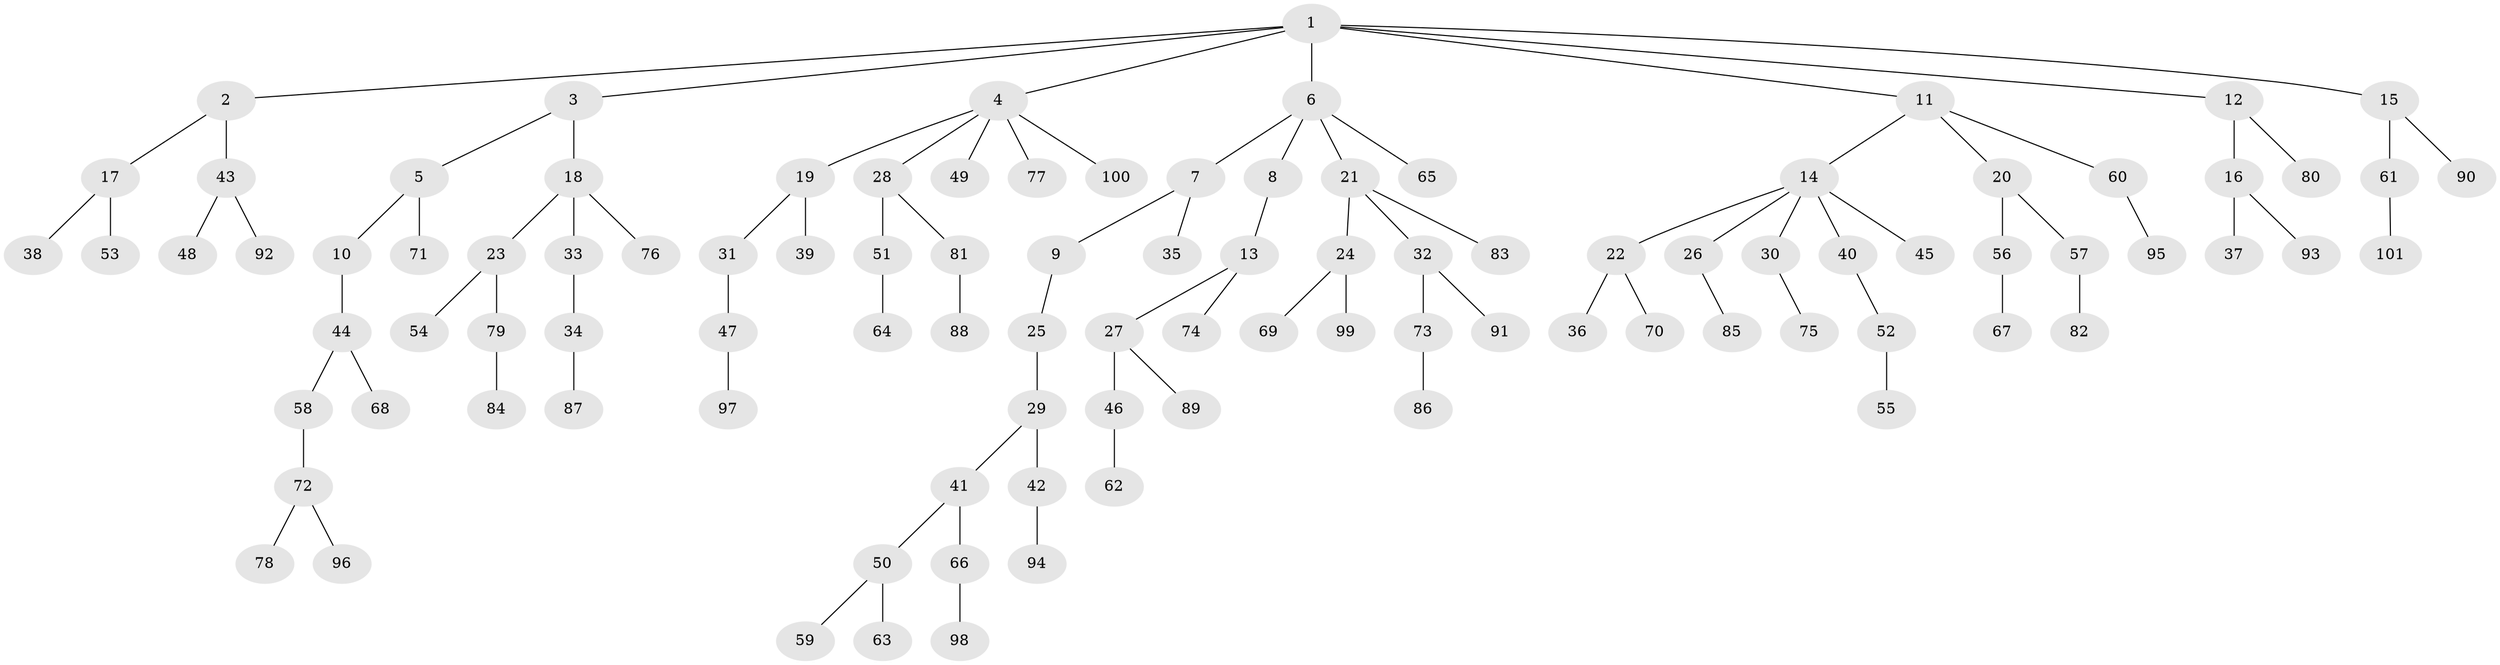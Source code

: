 // coarse degree distribution, {8: 0.014492753623188406, 4: 0.043478260869565216, 5: 0.028985507246376812, 3: 0.11594202898550725, 7: 0.014492753623188406, 2: 0.2318840579710145, 6: 0.014492753623188406, 1: 0.5362318840579711}
// Generated by graph-tools (version 1.1) at 2025/42/03/06/25 10:42:06]
// undirected, 101 vertices, 100 edges
graph export_dot {
graph [start="1"]
  node [color=gray90,style=filled];
  1;
  2;
  3;
  4;
  5;
  6;
  7;
  8;
  9;
  10;
  11;
  12;
  13;
  14;
  15;
  16;
  17;
  18;
  19;
  20;
  21;
  22;
  23;
  24;
  25;
  26;
  27;
  28;
  29;
  30;
  31;
  32;
  33;
  34;
  35;
  36;
  37;
  38;
  39;
  40;
  41;
  42;
  43;
  44;
  45;
  46;
  47;
  48;
  49;
  50;
  51;
  52;
  53;
  54;
  55;
  56;
  57;
  58;
  59;
  60;
  61;
  62;
  63;
  64;
  65;
  66;
  67;
  68;
  69;
  70;
  71;
  72;
  73;
  74;
  75;
  76;
  77;
  78;
  79;
  80;
  81;
  82;
  83;
  84;
  85;
  86;
  87;
  88;
  89;
  90;
  91;
  92;
  93;
  94;
  95;
  96;
  97;
  98;
  99;
  100;
  101;
  1 -- 2;
  1 -- 3;
  1 -- 4;
  1 -- 6;
  1 -- 11;
  1 -- 12;
  1 -- 15;
  2 -- 17;
  2 -- 43;
  3 -- 5;
  3 -- 18;
  4 -- 19;
  4 -- 28;
  4 -- 49;
  4 -- 77;
  4 -- 100;
  5 -- 10;
  5 -- 71;
  6 -- 7;
  6 -- 8;
  6 -- 21;
  6 -- 65;
  7 -- 9;
  7 -- 35;
  8 -- 13;
  9 -- 25;
  10 -- 44;
  11 -- 14;
  11 -- 20;
  11 -- 60;
  12 -- 16;
  12 -- 80;
  13 -- 27;
  13 -- 74;
  14 -- 22;
  14 -- 26;
  14 -- 30;
  14 -- 40;
  14 -- 45;
  15 -- 61;
  15 -- 90;
  16 -- 37;
  16 -- 93;
  17 -- 38;
  17 -- 53;
  18 -- 23;
  18 -- 33;
  18 -- 76;
  19 -- 31;
  19 -- 39;
  20 -- 56;
  20 -- 57;
  21 -- 24;
  21 -- 32;
  21 -- 83;
  22 -- 36;
  22 -- 70;
  23 -- 54;
  23 -- 79;
  24 -- 69;
  24 -- 99;
  25 -- 29;
  26 -- 85;
  27 -- 46;
  27 -- 89;
  28 -- 51;
  28 -- 81;
  29 -- 41;
  29 -- 42;
  30 -- 75;
  31 -- 47;
  32 -- 73;
  32 -- 91;
  33 -- 34;
  34 -- 87;
  40 -- 52;
  41 -- 50;
  41 -- 66;
  42 -- 94;
  43 -- 48;
  43 -- 92;
  44 -- 58;
  44 -- 68;
  46 -- 62;
  47 -- 97;
  50 -- 59;
  50 -- 63;
  51 -- 64;
  52 -- 55;
  56 -- 67;
  57 -- 82;
  58 -- 72;
  60 -- 95;
  61 -- 101;
  66 -- 98;
  72 -- 78;
  72 -- 96;
  73 -- 86;
  79 -- 84;
  81 -- 88;
}
